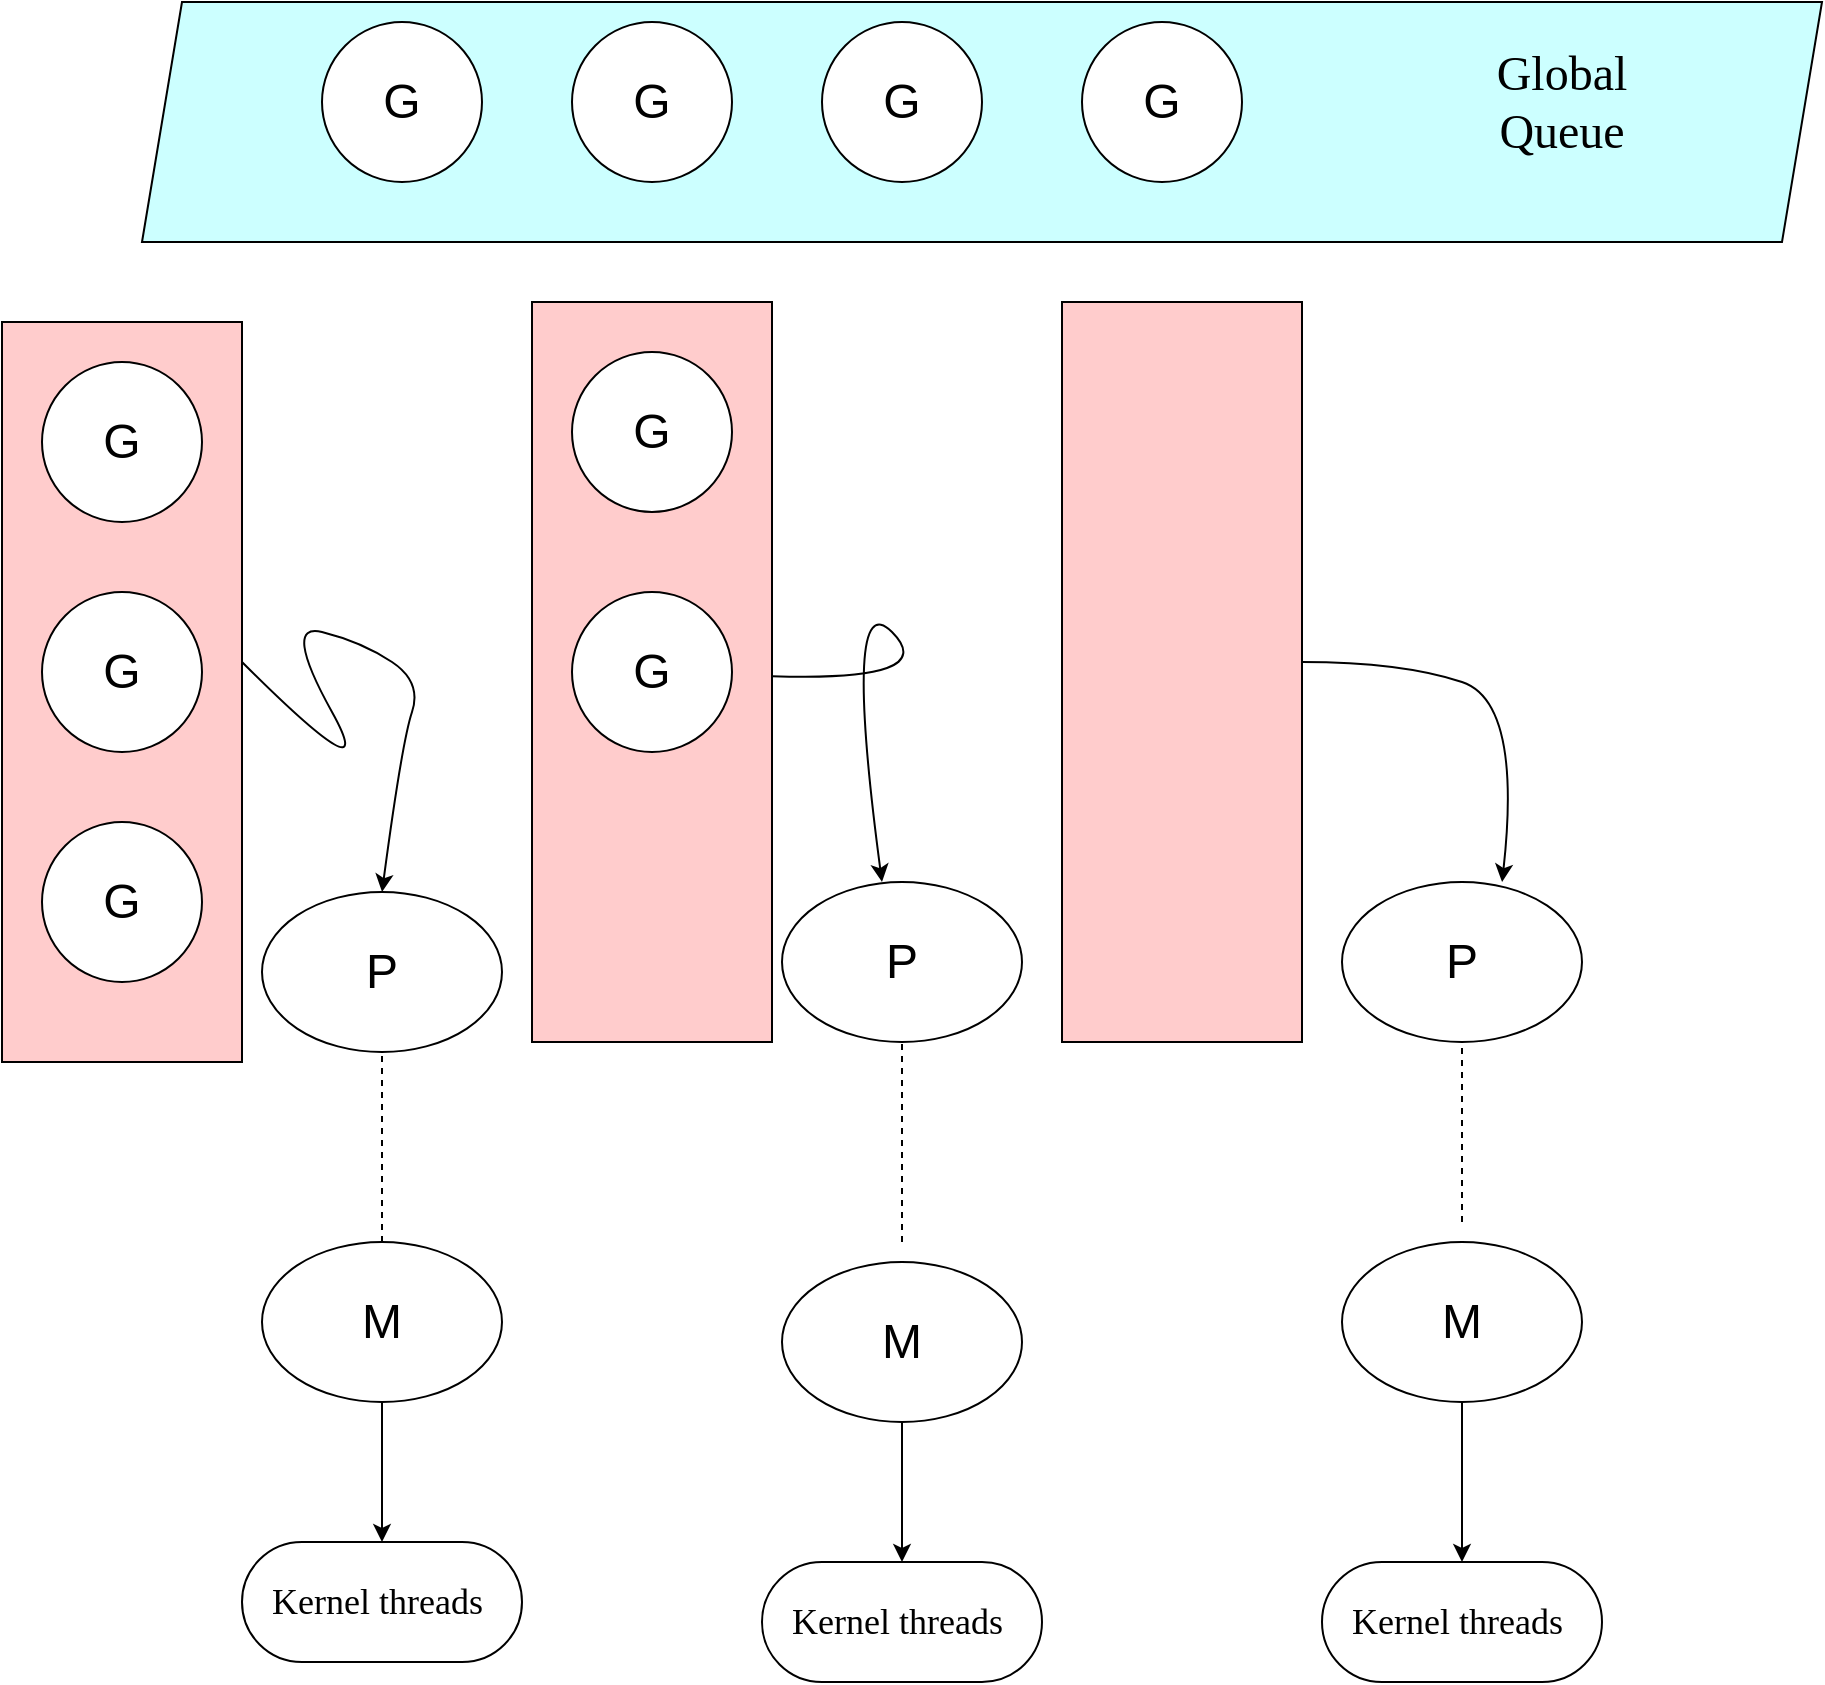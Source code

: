 <mxfile version="21.1.1" type="github">
  <diagram name="Page-1" id="8qNhM6u0O5Ge0zd6cUa1">
    <mxGraphModel dx="1458" dy="980" grid="1" gridSize="10" guides="1" tooltips="1" connect="1" arrows="1" fold="1" page="1" pageScale="1" pageWidth="850" pageHeight="1100" math="0" shadow="0">
      <root>
        <mxCell id="0" />
        <mxCell id="1" parent="0" />
        <mxCell id="9uGNNZcCpxNuYlf3GEXS-1" value="&lt;font style=&quot;font-size: 24px;&quot;&gt;P&lt;/font&gt;" style="ellipse;whiteSpace=wrap;html=1;" vertex="1" parent="1">
          <mxGeometry x="210" y="465" width="120" height="80" as="geometry" />
        </mxCell>
        <mxCell id="sB23jCVbZb8Qh1ORmMZb-20" value="" style="rounded=0;whiteSpace=wrap;html=1;fillColor=#FFCCCC;" parent="1" vertex="1">
          <mxGeometry x="80" y="180" width="120" height="370" as="geometry" />
        </mxCell>
        <mxCell id="sB23jCVbZb8Qh1ORmMZb-4" value="&lt;font face=&quot;Verdana&quot; style=&quot;font-size: 18px;&quot;&gt;Kernel threads&amp;nbsp;&lt;/font&gt;" style="rounded=1;whiteSpace=wrap;html=1;arcSize=50;" parent="1" vertex="1">
          <mxGeometry x="200" y="790" width="140" height="60" as="geometry" />
        </mxCell>
        <mxCell id="sB23jCVbZb8Qh1ORmMZb-9" value="" style="shape=parallelogram;perimeter=parallelogramPerimeter;whiteSpace=wrap;html=1;fixedSize=1;fillColor=#CCFFFF;" parent="1" vertex="1">
          <mxGeometry x="150" y="20" width="840" height="120" as="geometry" />
        </mxCell>
        <mxCell id="sB23jCVbZb8Qh1ORmMZb-13" value="&lt;font style=&quot;font-size: 24px;&quot;&gt;G&lt;/font&gt;" style="ellipse;whiteSpace=wrap;html=1;aspect=fixed;" parent="1" vertex="1">
          <mxGeometry x="240" y="30" width="80" height="80" as="geometry" />
        </mxCell>
        <mxCell id="sB23jCVbZb8Qh1ORmMZb-14" value="&lt;font style=&quot;font-size: 24px;&quot;&gt;G&lt;/font&gt;" style="ellipse;whiteSpace=wrap;html=1;aspect=fixed;" parent="1" vertex="1">
          <mxGeometry x="365" y="30" width="80" height="80" as="geometry" />
        </mxCell>
        <mxCell id="sB23jCVbZb8Qh1ORmMZb-16" value="&lt;font style=&quot;font-size: 24px;&quot;&gt;G&lt;/font&gt;" style="ellipse;whiteSpace=wrap;html=1;aspect=fixed;" parent="1" vertex="1">
          <mxGeometry x="490" y="30" width="80" height="80" as="geometry" />
        </mxCell>
        <mxCell id="sB23jCVbZb8Qh1ORmMZb-17" value="&lt;font style=&quot;font-size: 24px;&quot;&gt;G&lt;/font&gt;" style="ellipse;whiteSpace=wrap;html=1;aspect=fixed;" parent="1" vertex="1">
          <mxGeometry x="620" y="30" width="80" height="80" as="geometry" />
        </mxCell>
        <mxCell id="sB23jCVbZb8Qh1ORmMZb-18" value="&lt;font face=&quot;Verdana&quot; size=&quot;5&quot;&gt;Global Queue&lt;/font&gt;" style="text;html=1;strokeColor=none;fillColor=none;align=center;verticalAlign=middle;whiteSpace=wrap;rounded=0;" parent="1" vertex="1">
          <mxGeometry x="830" y="50" width="60" height="40" as="geometry" />
        </mxCell>
        <mxCell id="sB23jCVbZb8Qh1ORmMZb-19" value="&lt;font style=&quot;font-size: 24px;&quot;&gt;M&lt;/font&gt;" style="ellipse;whiteSpace=wrap;html=1;movable=1;resizable=1;rotatable=1;deletable=1;editable=1;locked=0;connectable=1;" parent="1" vertex="1">
          <mxGeometry x="210" y="640" width="120" height="80" as="geometry" />
        </mxCell>
        <mxCell id="sB23jCVbZb8Qh1ORmMZb-22" value="&lt;font style=&quot;font-size: 24px;&quot;&gt;G&lt;/font&gt;" style="ellipse;whiteSpace=wrap;html=1;aspect=fixed;" parent="1" vertex="1">
          <mxGeometry x="100" y="315" width="80" height="80" as="geometry" />
        </mxCell>
        <mxCell id="sB23jCVbZb8Qh1ORmMZb-23" value="&lt;font style=&quot;font-size: 24px;&quot;&gt;G&lt;/font&gt;" style="ellipse;whiteSpace=wrap;html=1;aspect=fixed;" parent="1" vertex="1">
          <mxGeometry x="100" y="430" width="80" height="80" as="geometry" />
        </mxCell>
        <mxCell id="sB23jCVbZb8Qh1ORmMZb-24" value="" style="rounded=0;whiteSpace=wrap;html=1;fillColor=#FFCCCC;" parent="1" vertex="1">
          <mxGeometry x="345" y="170" width="120" height="370" as="geometry" />
        </mxCell>
        <mxCell id="sB23jCVbZb8Qh1ORmMZb-25" value="" style="rounded=0;whiteSpace=wrap;html=1;fillColor=#FFCCCC;" parent="1" vertex="1">
          <mxGeometry x="610" y="170" width="120" height="370" as="geometry" />
        </mxCell>
        <mxCell id="sB23jCVbZb8Qh1ORmMZb-26" value="&lt;font style=&quot;font-size: 24px;&quot;&gt;G&lt;/font&gt;" style="ellipse;whiteSpace=wrap;html=1;aspect=fixed;" parent="1" vertex="1">
          <mxGeometry x="365" y="195" width="80" height="80" as="geometry" />
        </mxCell>
        <mxCell id="sB23jCVbZb8Qh1ORmMZb-28" value="&lt;font style=&quot;font-size: 24px;&quot;&gt;G&lt;/font&gt;" style="ellipse;whiteSpace=wrap;html=1;aspect=fixed;" parent="1" vertex="1">
          <mxGeometry x="365" y="315" width="80" height="80" as="geometry" />
        </mxCell>
        <mxCell id="sB23jCVbZb8Qh1ORmMZb-31" value="&lt;font style=&quot;font-size: 24px;&quot;&gt;G&lt;/font&gt;" style="ellipse;whiteSpace=wrap;html=1;aspect=fixed;" parent="1" vertex="1">
          <mxGeometry x="100" y="200" width="80" height="80" as="geometry" />
        </mxCell>
        <mxCell id="sB23jCVbZb8Qh1ORmMZb-35" value="&lt;font face=&quot;Verdana&quot; style=&quot;font-size: 18px;&quot;&gt;Kernel threads&amp;nbsp;&lt;/font&gt;" style="rounded=1;whiteSpace=wrap;html=1;arcSize=50;" parent="1" vertex="1">
          <mxGeometry x="460" y="800" width="140" height="60" as="geometry" />
        </mxCell>
        <mxCell id="sB23jCVbZb8Qh1ORmMZb-36" value="&lt;font face=&quot;Verdana&quot; style=&quot;font-size: 18px;&quot;&gt;Kernel threads&amp;nbsp;&lt;/font&gt;" style="rounded=1;whiteSpace=wrap;html=1;arcSize=50;" parent="1" vertex="1">
          <mxGeometry x="740" y="800" width="140" height="60" as="geometry" />
        </mxCell>
        <mxCell id="sB23jCVbZb8Qh1ORmMZb-37" value="&lt;font style=&quot;font-size: 24px;&quot;&gt;M&lt;/font&gt;" style="ellipse;whiteSpace=wrap;html=1;movable=1;resizable=1;rotatable=1;deletable=1;editable=1;locked=0;connectable=1;" parent="1" vertex="1">
          <mxGeometry x="750" y="640" width="120" height="80" as="geometry" />
        </mxCell>
        <mxCell id="sB23jCVbZb8Qh1ORmMZb-38" value="&lt;font style=&quot;font-size: 24px;&quot;&gt;M&lt;/font&gt;" style="ellipse;whiteSpace=wrap;html=1;movable=1;resizable=1;rotatable=1;deletable=1;editable=1;locked=0;connectable=1;" parent="1" vertex="1">
          <mxGeometry x="470" y="650" width="120" height="80" as="geometry" />
        </mxCell>
        <mxCell id="sB23jCVbZb8Qh1ORmMZb-39" value="" style="endArrow=classic;html=1;rounded=0;entryX=0.5;entryY=0;entryDx=0;entryDy=0;exitX=0.5;exitY=1;exitDx=0;exitDy=0;" parent="1" source="sB23jCVbZb8Qh1ORmMZb-19" target="sB23jCVbZb8Qh1ORmMZb-4" edge="1">
          <mxGeometry width="50" height="50" relative="1" as="geometry">
            <mxPoint x="280" y="720" as="sourcePoint" />
            <mxPoint x="430" y="690" as="targetPoint" />
          </mxGeometry>
        </mxCell>
        <mxCell id="sB23jCVbZb8Qh1ORmMZb-40" value="" style="endArrow=classic;html=1;rounded=0;exitX=0.5;exitY=1;exitDx=0;exitDy=0;entryX=0.5;entryY=0;entryDx=0;entryDy=0;" parent="1" source="sB23jCVbZb8Qh1ORmMZb-38" target="sB23jCVbZb8Qh1ORmMZb-35" edge="1">
          <mxGeometry width="50" height="50" relative="1" as="geometry">
            <mxPoint x="560" y="750" as="sourcePoint" />
            <mxPoint x="610" y="700" as="targetPoint" />
          </mxGeometry>
        </mxCell>
        <mxCell id="sB23jCVbZb8Qh1ORmMZb-41" value="" style="endArrow=classic;html=1;rounded=0;exitX=0.5;exitY=1;exitDx=0;exitDy=0;" parent="1" source="sB23jCVbZb8Qh1ORmMZb-37" target="sB23jCVbZb8Qh1ORmMZb-36" edge="1">
          <mxGeometry width="50" height="50" relative="1" as="geometry">
            <mxPoint x="870" y="760" as="sourcePoint" />
            <mxPoint x="920" y="710" as="targetPoint" />
          </mxGeometry>
        </mxCell>
        <mxCell id="9uGNNZcCpxNuYlf3GEXS-3" value="&lt;font style=&quot;font-size: 24px;&quot;&gt;P&lt;/font&gt;" style="ellipse;whiteSpace=wrap;html=1;" vertex="1" parent="1">
          <mxGeometry x="470" y="460" width="120" height="80" as="geometry" />
        </mxCell>
        <mxCell id="9uGNNZcCpxNuYlf3GEXS-5" value="" style="curved=1;endArrow=classic;html=1;rounded=0;" edge="1" parent="1" source="sB23jCVbZb8Qh1ORmMZb-24">
          <mxGeometry width="50" height="50" relative="1" as="geometry">
            <mxPoint x="500" y="360" as="sourcePoint" />
            <mxPoint x="520" y="460" as="targetPoint" />
            <Array as="points">
              <mxPoint x="550" y="360" />
              <mxPoint x="500" y="310" />
            </Array>
          </mxGeometry>
        </mxCell>
        <mxCell id="9uGNNZcCpxNuYlf3GEXS-6" value="" style="curved=1;endArrow=classic;html=1;rounded=0;entryX=0.5;entryY=0;entryDx=0;entryDy=0;" edge="1" parent="1" target="9uGNNZcCpxNuYlf3GEXS-1">
          <mxGeometry width="50" height="50" relative="1" as="geometry">
            <mxPoint x="200" y="350" as="sourcePoint" />
            <mxPoint x="340" y="400" as="targetPoint" />
            <Array as="points">
              <mxPoint x="270" y="420" />
              <mxPoint x="220" y="330" />
              <mxPoint x="260" y="340" />
              <mxPoint x="290" y="360" />
              <mxPoint x="280" y="390" />
            </Array>
          </mxGeometry>
        </mxCell>
        <mxCell id="9uGNNZcCpxNuYlf3GEXS-7" value="&lt;font style=&quot;font-size: 24px;&quot;&gt;P&lt;/font&gt;" style="ellipse;whiteSpace=wrap;html=1;" vertex="1" parent="1">
          <mxGeometry x="750" y="460" width="120" height="80" as="geometry" />
        </mxCell>
        <mxCell id="9uGNNZcCpxNuYlf3GEXS-9" value="" style="curved=1;endArrow=classic;html=1;rounded=0;entryX=0.667;entryY=0;entryDx=0;entryDy=0;entryPerimeter=0;" edge="1" parent="1" target="9uGNNZcCpxNuYlf3GEXS-7">
          <mxGeometry width="50" height="50" relative="1" as="geometry">
            <mxPoint x="730" y="350" as="sourcePoint" />
            <mxPoint x="920" y="340" as="targetPoint" />
            <Array as="points">
              <mxPoint x="780" y="350" />
              <mxPoint x="840" y="370" />
            </Array>
          </mxGeometry>
        </mxCell>
        <mxCell id="9uGNNZcCpxNuYlf3GEXS-10" value="" style="endArrow=none;dashed=1;html=1;rounded=0;exitX=0.5;exitY=0;exitDx=0;exitDy=0;entryX=0.5;entryY=1;entryDx=0;entryDy=0;" edge="1" parent="1" source="sB23jCVbZb8Qh1ORmMZb-19" target="9uGNNZcCpxNuYlf3GEXS-1">
          <mxGeometry width="50" height="50" relative="1" as="geometry">
            <mxPoint x="70" y="680" as="sourcePoint" />
            <mxPoint x="120" y="630" as="targetPoint" />
          </mxGeometry>
        </mxCell>
        <mxCell id="9uGNNZcCpxNuYlf3GEXS-11" value="" style="endArrow=none;dashed=1;html=1;rounded=0;entryX=0.5;entryY=1;entryDx=0;entryDy=0;" edge="1" parent="1" target="9uGNNZcCpxNuYlf3GEXS-3">
          <mxGeometry width="50" height="50" relative="1" as="geometry">
            <mxPoint x="530" y="640" as="sourcePoint" />
            <mxPoint x="280" y="555" as="targetPoint" />
          </mxGeometry>
        </mxCell>
        <mxCell id="9uGNNZcCpxNuYlf3GEXS-12" value="" style="endArrow=none;dashed=1;html=1;rounded=0;entryX=0.5;entryY=1;entryDx=0;entryDy=0;" edge="1" parent="1" target="9uGNNZcCpxNuYlf3GEXS-7">
          <mxGeometry width="50" height="50" relative="1" as="geometry">
            <mxPoint x="810" y="630" as="sourcePoint" />
            <mxPoint x="540" y="550" as="targetPoint" />
          </mxGeometry>
        </mxCell>
      </root>
    </mxGraphModel>
  </diagram>
</mxfile>
